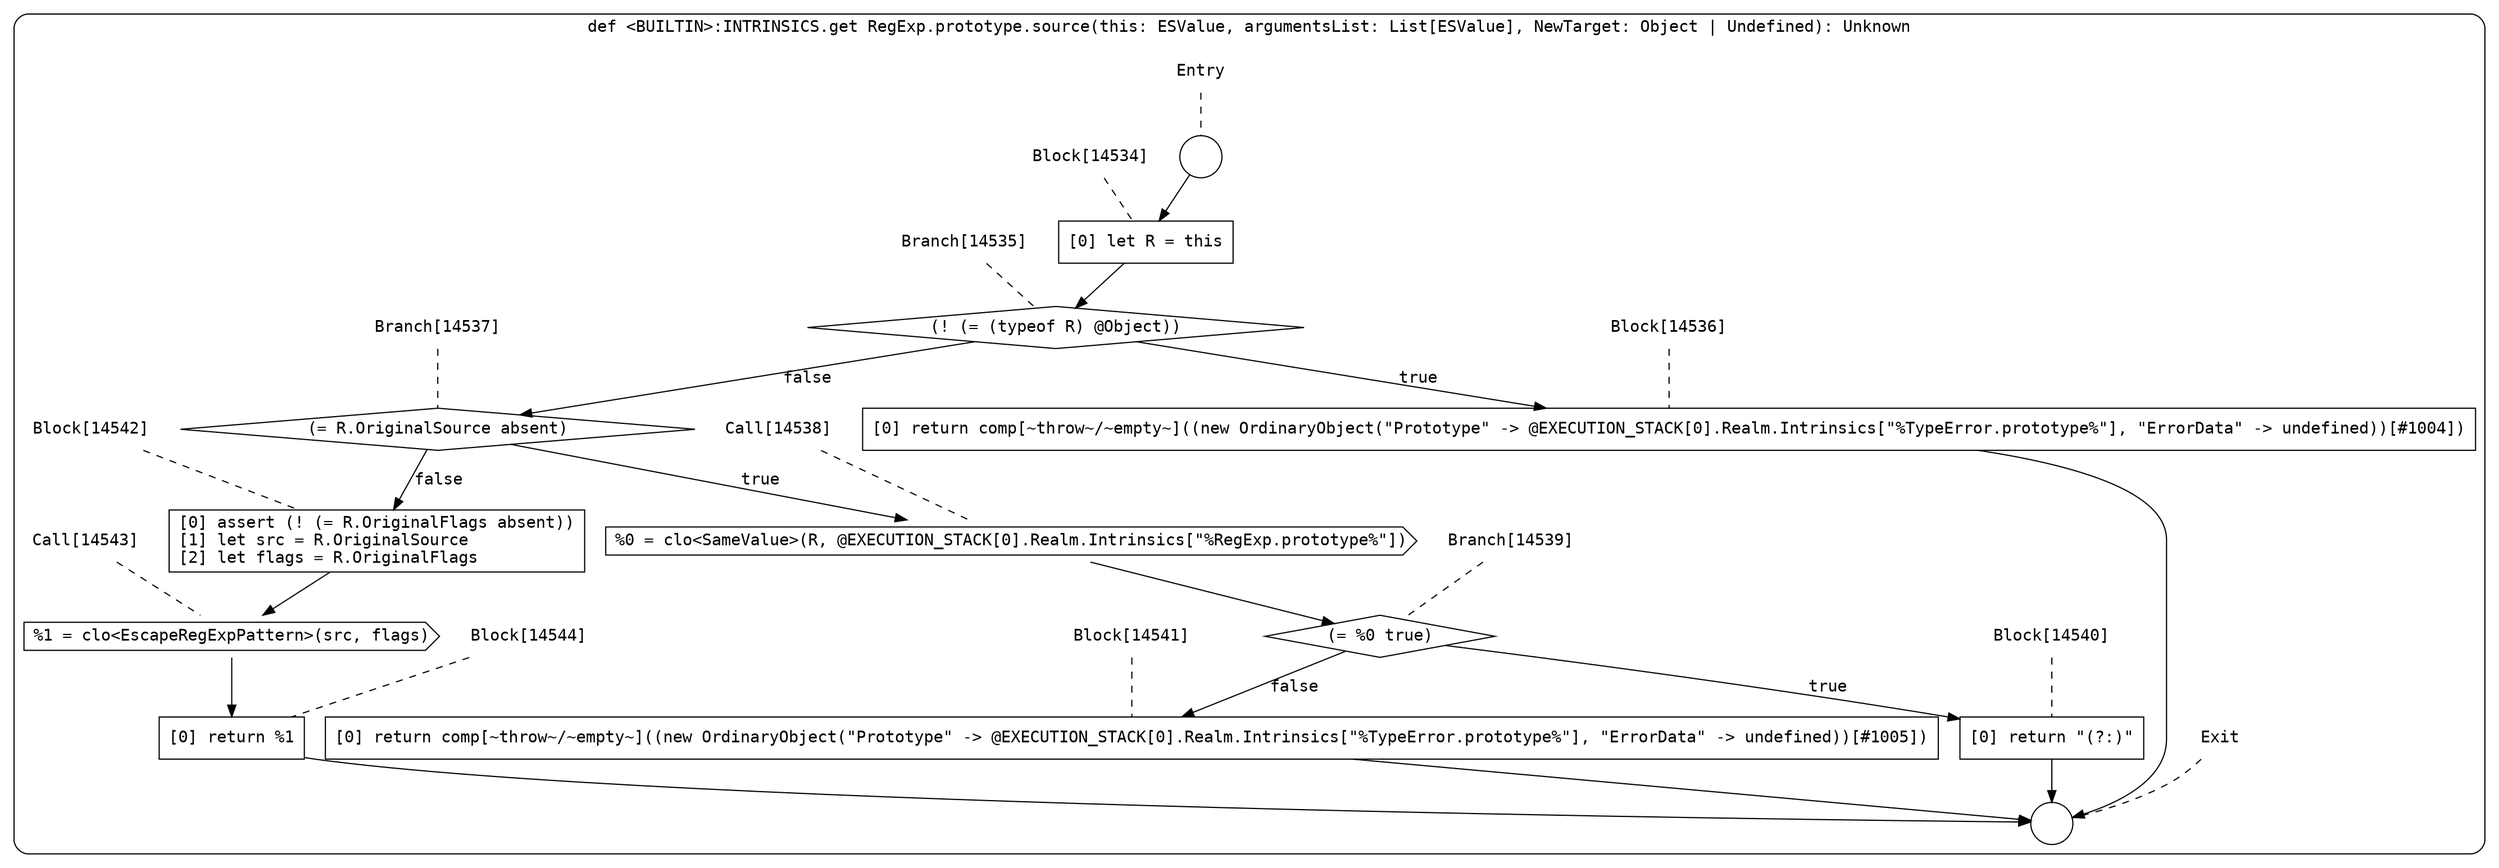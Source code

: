 digraph {
  graph [fontname = "Consolas"]
  node [fontname = "Consolas"]
  edge [fontname = "Consolas"]
  subgraph cluster2330 {
    label = "def <BUILTIN>:INTRINSICS.get RegExp.prototype.source(this: ESValue, argumentsList: List[ESValue], NewTarget: Object | Undefined): Unknown"
    style = rounded
    cluster2330_entry_name [shape=none, label=<<font color="black">Entry</font>>]
    cluster2330_entry_name -> cluster2330_entry [arrowhead=none, color="black", style=dashed]
    cluster2330_entry [shape=circle label=" " color="black" fillcolor="white" style=filled]
    cluster2330_entry -> node14534 [color="black"]
    cluster2330_exit_name [shape=none, label=<<font color="black">Exit</font>>]
    cluster2330_exit_name -> cluster2330_exit [arrowhead=none, color="black", style=dashed]
    cluster2330_exit [shape=circle label=" " color="black" fillcolor="white" style=filled]
    node14534_name [shape=none, label=<<font color="black">Block[14534]</font>>]
    node14534_name -> node14534 [arrowhead=none, color="black", style=dashed]
    node14534 [shape=box, label=<<font color="black">[0] let R = this<BR ALIGN="LEFT"/></font>> color="black" fillcolor="white", style=filled]
    node14534 -> node14535 [color="black"]
    node14535_name [shape=none, label=<<font color="black">Branch[14535]</font>>]
    node14535_name -> node14535 [arrowhead=none, color="black", style=dashed]
    node14535 [shape=diamond, label=<<font color="black">(! (= (typeof R) @Object))</font>> color="black" fillcolor="white", style=filled]
    node14535 -> node14536 [label=<<font color="black">true</font>> color="black"]
    node14535 -> node14537 [label=<<font color="black">false</font>> color="black"]
    node14536_name [shape=none, label=<<font color="black">Block[14536]</font>>]
    node14536_name -> node14536 [arrowhead=none, color="black", style=dashed]
    node14536 [shape=box, label=<<font color="black">[0] return comp[~throw~/~empty~]((new OrdinaryObject(&quot;Prototype&quot; -&gt; @EXECUTION_STACK[0].Realm.Intrinsics[&quot;%TypeError.prototype%&quot;], &quot;ErrorData&quot; -&gt; undefined))[#1004])<BR ALIGN="LEFT"/></font>> color="black" fillcolor="white", style=filled]
    node14536 -> cluster2330_exit [color="black"]
    node14537_name [shape=none, label=<<font color="black">Branch[14537]</font>>]
    node14537_name -> node14537 [arrowhead=none, color="black", style=dashed]
    node14537 [shape=diamond, label=<<font color="black">(= R.OriginalSource absent)</font>> color="black" fillcolor="white", style=filled]
    node14537 -> node14538 [label=<<font color="black">true</font>> color="black"]
    node14537 -> node14542 [label=<<font color="black">false</font>> color="black"]
    node14538_name [shape=none, label=<<font color="black">Call[14538]</font>>]
    node14538_name -> node14538 [arrowhead=none, color="black", style=dashed]
    node14538 [shape=cds, label=<<font color="black">%0 = clo&lt;SameValue&gt;(R, @EXECUTION_STACK[0].Realm.Intrinsics[&quot;%RegExp.prototype%&quot;])</font>> color="black" fillcolor="white", style=filled]
    node14538 -> node14539 [color="black"]
    node14542_name [shape=none, label=<<font color="black">Block[14542]</font>>]
    node14542_name -> node14542 [arrowhead=none, color="black", style=dashed]
    node14542 [shape=box, label=<<font color="black">[0] assert (! (= R.OriginalFlags absent))<BR ALIGN="LEFT"/>[1] let src = R.OriginalSource<BR ALIGN="LEFT"/>[2] let flags = R.OriginalFlags<BR ALIGN="LEFT"/></font>> color="black" fillcolor="white", style=filled]
    node14542 -> node14543 [color="black"]
    node14539_name [shape=none, label=<<font color="black">Branch[14539]</font>>]
    node14539_name -> node14539 [arrowhead=none, color="black", style=dashed]
    node14539 [shape=diamond, label=<<font color="black">(= %0 true)</font>> color="black" fillcolor="white", style=filled]
    node14539 -> node14540 [label=<<font color="black">true</font>> color="black"]
    node14539 -> node14541 [label=<<font color="black">false</font>> color="black"]
    node14543_name [shape=none, label=<<font color="black">Call[14543]</font>>]
    node14543_name -> node14543 [arrowhead=none, color="black", style=dashed]
    node14543 [shape=cds, label=<<font color="black">%1 = clo&lt;EscapeRegExpPattern&gt;(src, flags)</font>> color="black" fillcolor="white", style=filled]
    node14543 -> node14544 [color="black"]
    node14540_name [shape=none, label=<<font color="black">Block[14540]</font>>]
    node14540_name -> node14540 [arrowhead=none, color="black", style=dashed]
    node14540 [shape=box, label=<<font color="black">[0] return &quot;(?:)&quot;<BR ALIGN="LEFT"/></font>> color="black" fillcolor="white", style=filled]
    node14540 -> cluster2330_exit [color="black"]
    node14541_name [shape=none, label=<<font color="black">Block[14541]</font>>]
    node14541_name -> node14541 [arrowhead=none, color="black", style=dashed]
    node14541 [shape=box, label=<<font color="black">[0] return comp[~throw~/~empty~]((new OrdinaryObject(&quot;Prototype&quot; -&gt; @EXECUTION_STACK[0].Realm.Intrinsics[&quot;%TypeError.prototype%&quot;], &quot;ErrorData&quot; -&gt; undefined))[#1005])<BR ALIGN="LEFT"/></font>> color="black" fillcolor="white", style=filled]
    node14541 -> cluster2330_exit [color="black"]
    node14544_name [shape=none, label=<<font color="black">Block[14544]</font>>]
    node14544_name -> node14544 [arrowhead=none, color="black", style=dashed]
    node14544 [shape=box, label=<<font color="black">[0] return %1<BR ALIGN="LEFT"/></font>> color="black" fillcolor="white", style=filled]
    node14544 -> cluster2330_exit [color="black"]
  }
}